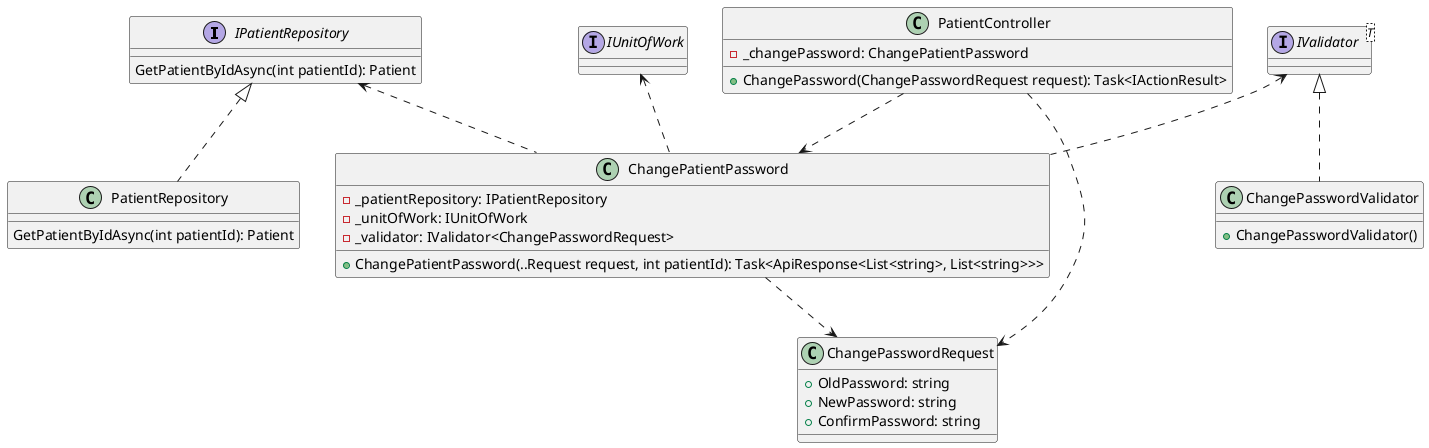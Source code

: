 @startuml
interface IPatientRepository{
GetPatientByIdAsync(int patientId): Patient
}
interface IUnitOfWork

class PatientRepository {
GetPatientByIdAsync(int patientId): Patient
}

  class ChangePatientPassword {
    -  _patientRepository: IPatientRepository
      - _unitOfWork: IUnitOfWork
      - _validator: IValidator<ChangePasswordRequest>
  + ChangePatientPassword(..Request request, int patientId): Task<ApiResponse<List<string>, List<string>>>
  }

class ChangePasswordValidator {
  + ChangePasswordValidator()
}

class PatientController {
  - _changePassword: ChangePatientPassword
  + ChangePassword(ChangePasswordRequest request): Task<IActionResult>
}

class ChangePasswordRequest {
  +  OldPassword: string
  +  NewPassword: string
  +  ConfirmPassword: string
}

IPatientRepository <|.. PatientRepository
IPatientRepository <.. ChangePatientPassword
IUnitOfWork <.. ChangePatientPassword


ChangePatientPassword ..> ChangePasswordRequest
PatientController ..> ChangePatientPassword
PatientController ..> ChangePasswordRequest
interface IValidator<T>
IValidator <|.. ChangePasswordValidator
IValidator <.. ChangePatientPassword
@enduml
